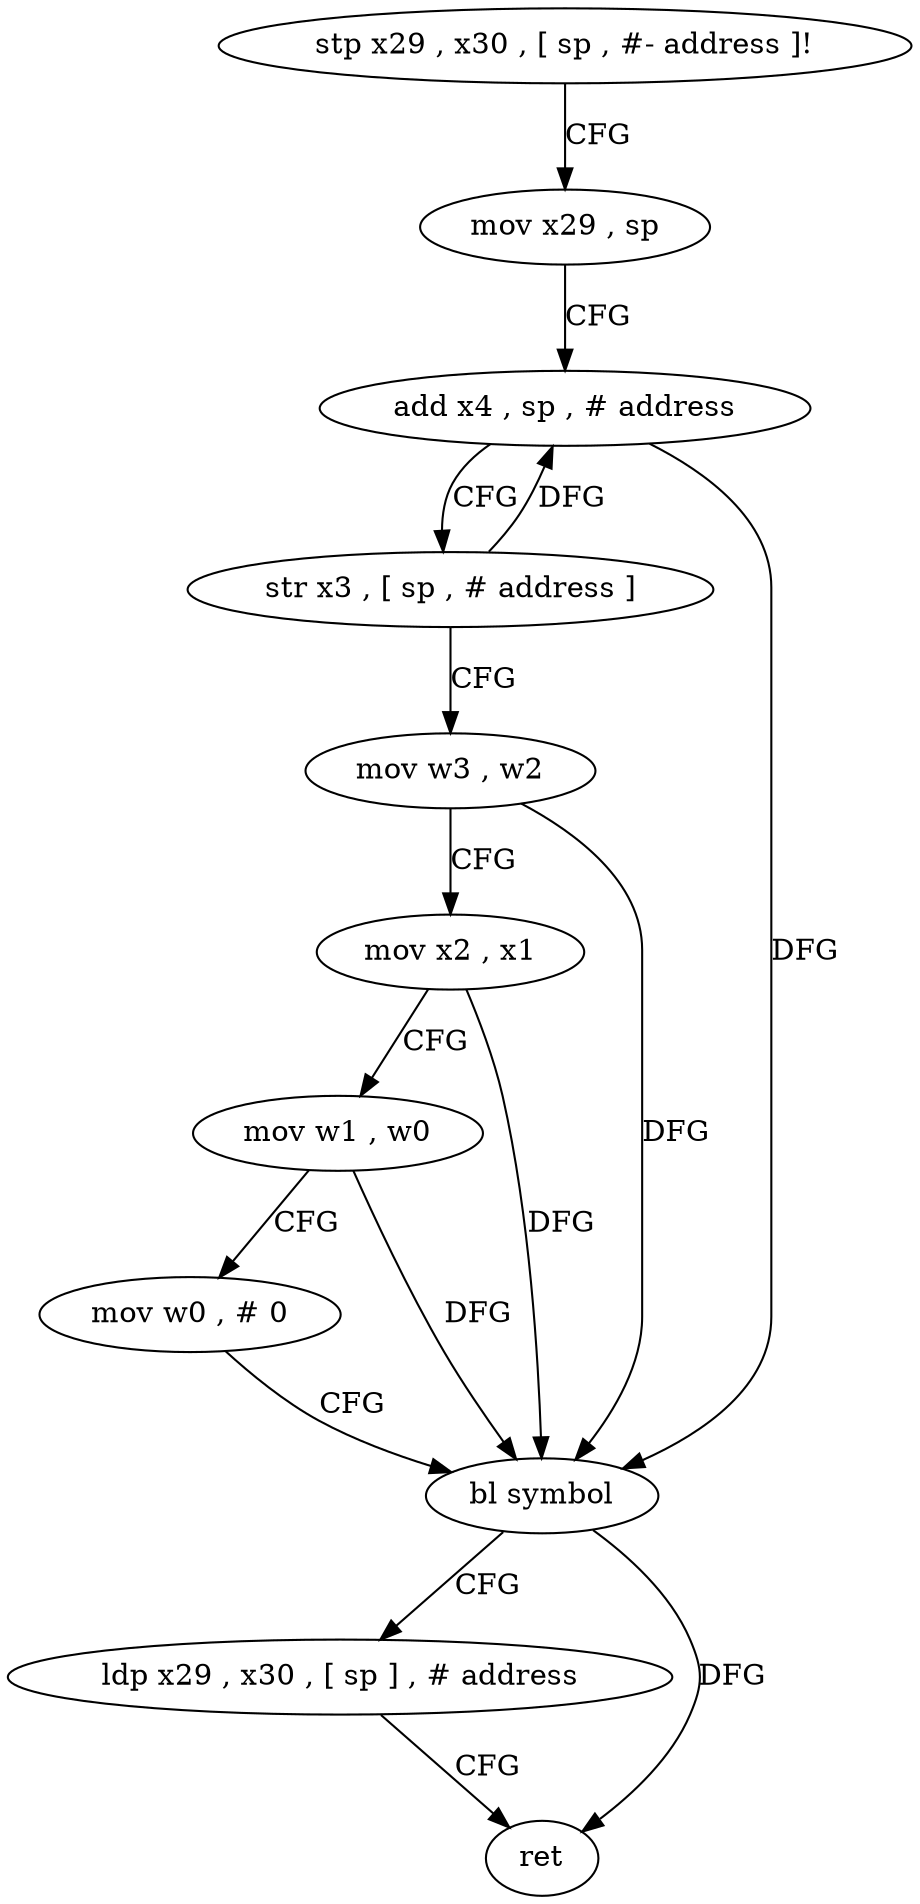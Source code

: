 digraph "func" {
"4321152" [label = "stp x29 , x30 , [ sp , #- address ]!" ]
"4321156" [label = "mov x29 , sp" ]
"4321160" [label = "add x4 , sp , # address" ]
"4321164" [label = "str x3 , [ sp , # address ]" ]
"4321168" [label = "mov w3 , w2" ]
"4321172" [label = "mov x2 , x1" ]
"4321176" [label = "mov w1 , w0" ]
"4321180" [label = "mov w0 , # 0" ]
"4321184" [label = "bl symbol" ]
"4321188" [label = "ldp x29 , x30 , [ sp ] , # address" ]
"4321192" [label = "ret" ]
"4321152" -> "4321156" [ label = "CFG" ]
"4321156" -> "4321160" [ label = "CFG" ]
"4321160" -> "4321164" [ label = "CFG" ]
"4321160" -> "4321184" [ label = "DFG" ]
"4321164" -> "4321168" [ label = "CFG" ]
"4321164" -> "4321160" [ label = "DFG" ]
"4321168" -> "4321172" [ label = "CFG" ]
"4321168" -> "4321184" [ label = "DFG" ]
"4321172" -> "4321176" [ label = "CFG" ]
"4321172" -> "4321184" [ label = "DFG" ]
"4321176" -> "4321180" [ label = "CFG" ]
"4321176" -> "4321184" [ label = "DFG" ]
"4321180" -> "4321184" [ label = "CFG" ]
"4321184" -> "4321188" [ label = "CFG" ]
"4321184" -> "4321192" [ label = "DFG" ]
"4321188" -> "4321192" [ label = "CFG" ]
}
